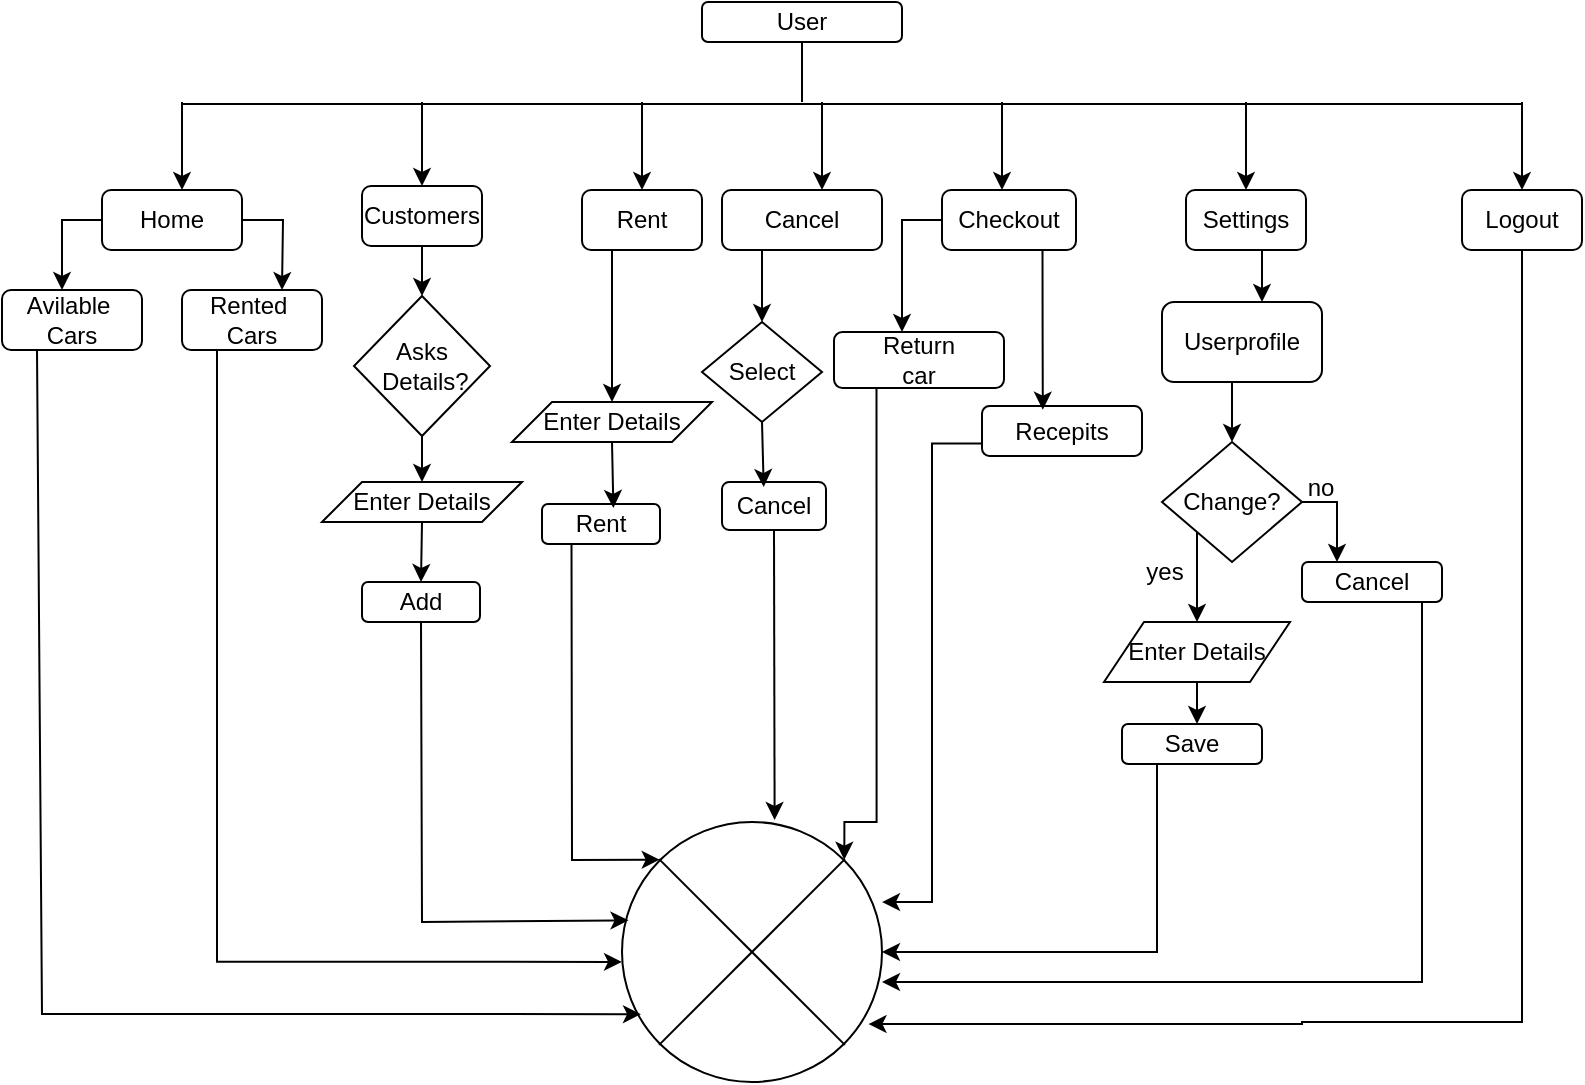 <mxfile version="24.6.1" type="device">
  <diagram name="Page-1" id="YfhC3aAU8hFCk134qScV">
    <mxGraphModel dx="1036" dy="654" grid="1" gridSize="10" guides="0" tooltips="1" connect="1" arrows="1" fold="1" page="1" pageScale="1" pageWidth="850" pageHeight="1100" math="0" shadow="0">
      <root>
        <mxCell id="0" />
        <mxCell id="1" parent="0" />
        <mxCell id="0Bg8aMV11_mrUMnLAY73-1" value="" style="endArrow=none;html=1;rounded=0;exitX=0.5;exitY=1;exitDx=0;exitDy=0;" parent="1" source="0Bg8aMV11_mrUMnLAY73-44" edge="1">
          <mxGeometry width="50" height="50" relative="1" as="geometry">
            <mxPoint x="409" y="44" as="sourcePoint" />
            <mxPoint x="410" y="80" as="targetPoint" />
          </mxGeometry>
        </mxCell>
        <mxCell id="0Bg8aMV11_mrUMnLAY73-2" value="" style="endArrow=none;html=1;rounded=0;" parent="1" edge="1">
          <mxGeometry width="50" height="50" relative="1" as="geometry">
            <mxPoint x="100" y="81" as="sourcePoint" />
            <mxPoint x="770" y="81" as="targetPoint" />
          </mxGeometry>
        </mxCell>
        <mxCell id="0Bg8aMV11_mrUMnLAY73-3" value="" style="endArrow=classic;html=1;rounded=0;" parent="1" edge="1">
          <mxGeometry width="50" height="50" relative="1" as="geometry">
            <mxPoint x="100" y="80" as="sourcePoint" />
            <mxPoint x="100" y="124" as="targetPoint" />
          </mxGeometry>
        </mxCell>
        <mxCell id="0Bg8aMV11_mrUMnLAY73-4" value="" style="endArrow=classic;html=1;rounded=0;entryX=0.5;entryY=0;entryDx=0;entryDy=0;" parent="1" target="IUoQ0lPVwJkgXa7_uXad-14" edge="1">
          <mxGeometry width="50" height="50" relative="1" as="geometry">
            <mxPoint x="220" y="80" as="sourcePoint" />
            <mxPoint x="221" y="124" as="targetPoint" />
            <Array as="points" />
          </mxGeometry>
        </mxCell>
        <mxCell id="0Bg8aMV11_mrUMnLAY73-5" value="" style="endArrow=classic;html=1;rounded=0;" parent="1" edge="1">
          <mxGeometry width="50" height="50" relative="1" as="geometry">
            <mxPoint x="420" y="80" as="sourcePoint" />
            <mxPoint x="420" y="124" as="targetPoint" />
          </mxGeometry>
        </mxCell>
        <mxCell id="0Bg8aMV11_mrUMnLAY73-6" value="" style="endArrow=classic;html=1;rounded=0;" parent="1" edge="1">
          <mxGeometry width="50" height="50" relative="1" as="geometry">
            <mxPoint x="510" y="80" as="sourcePoint" />
            <mxPoint x="510" y="124" as="targetPoint" />
          </mxGeometry>
        </mxCell>
        <mxCell id="0Bg8aMV11_mrUMnLAY73-7" value="" style="endArrow=classic;html=1;rounded=0;" parent="1" edge="1">
          <mxGeometry width="50" height="50" relative="1" as="geometry">
            <mxPoint x="632" y="80" as="sourcePoint" />
            <mxPoint x="632" y="124" as="targetPoint" />
          </mxGeometry>
        </mxCell>
        <mxCell id="0Bg8aMV11_mrUMnLAY73-8" style="edgeStyle=orthogonalEdgeStyle;rounded=0;orthogonalLoop=1;jettySize=auto;html=1;exitX=1;exitY=0.5;exitDx=0;exitDy=0;" parent="1" source="0Bg8aMV11_mrUMnLAY73-9" edge="1">
          <mxGeometry relative="1" as="geometry">
            <mxPoint x="150" y="174" as="targetPoint" />
          </mxGeometry>
        </mxCell>
        <mxCell id="0Bg8aMV11_mrUMnLAY73-9" value="Home" style="rounded=1;whiteSpace=wrap;html=1;" parent="1" vertex="1">
          <mxGeometry x="60" y="124" width="70" height="30" as="geometry" />
        </mxCell>
        <mxCell id="0Bg8aMV11_mrUMnLAY73-10" value="Rent" style="rounded=1;whiteSpace=wrap;html=1;" parent="1" vertex="1">
          <mxGeometry x="300" y="124" width="60" height="30" as="geometry" />
        </mxCell>
        <mxCell id="0Bg8aMV11_mrUMnLAY73-11" value="Cancel" style="rounded=1;whiteSpace=wrap;html=1;" parent="1" vertex="1">
          <mxGeometry x="370" y="124" width="80" height="30" as="geometry" />
        </mxCell>
        <mxCell id="0Bg8aMV11_mrUMnLAY73-48" style="edgeStyle=orthogonalEdgeStyle;rounded=0;orthogonalLoop=1;jettySize=auto;html=1;exitX=0;exitY=0.5;exitDx=0;exitDy=0;" parent="1" source="0Bg8aMV11_mrUMnLAY73-13" target="0Bg8aMV11_mrUMnLAY73-47" edge="1">
          <mxGeometry relative="1" as="geometry">
            <Array as="points">
              <mxPoint x="460" y="139" />
            </Array>
          </mxGeometry>
        </mxCell>
        <mxCell id="0Bg8aMV11_mrUMnLAY73-13" value="Checkout" style="rounded=1;whiteSpace=wrap;html=1;" parent="1" vertex="1">
          <mxGeometry x="480" y="124" width="67" height="30" as="geometry" />
        </mxCell>
        <mxCell id="0Bg8aMV11_mrUMnLAY73-53" style="edgeStyle=orthogonalEdgeStyle;rounded=0;orthogonalLoop=1;jettySize=auto;html=1;exitX=0.25;exitY=1;exitDx=0;exitDy=0;" parent="1" source="0Bg8aMV11_mrUMnLAY73-14" target="0Bg8aMV11_mrUMnLAY73-52" edge="1">
          <mxGeometry relative="1" as="geometry">
            <Array as="points">
              <mxPoint x="640" y="154" />
            </Array>
          </mxGeometry>
        </mxCell>
        <mxCell id="0Bg8aMV11_mrUMnLAY73-14" value="Settings" style="rounded=1;whiteSpace=wrap;html=1;" parent="1" vertex="1">
          <mxGeometry x="602" y="124" width="60" height="30" as="geometry" />
        </mxCell>
        <mxCell id="0Bg8aMV11_mrUMnLAY73-69" style="edgeStyle=orthogonalEdgeStyle;rounded=0;orthogonalLoop=1;jettySize=auto;html=1;exitX=0.25;exitY=1;exitDx=0;exitDy=0;entryX=0;entryY=0.538;entryDx=0;entryDy=0;entryPerimeter=0;" parent="1" source="0Bg8aMV11_mrUMnLAY73-15" target="0Bg8aMV11_mrUMnLAY73-67" edge="1">
          <mxGeometry relative="1" as="geometry">
            <mxPoint x="110" y="536.41" as="targetPoint" />
          </mxGeometry>
        </mxCell>
        <mxCell id="0Bg8aMV11_mrUMnLAY73-15" value="Rented&amp;nbsp;&lt;div&gt;Cars&lt;/div&gt;" style="rounded=1;whiteSpace=wrap;html=1;" parent="1" vertex="1">
          <mxGeometry x="100" y="174" width="70" height="30" as="geometry" />
        </mxCell>
        <mxCell id="0Bg8aMV11_mrUMnLAY73-16" value="" style="endArrow=classic;html=1;rounded=0;exitX=0;exitY=0.5;exitDx=0;exitDy=0;" parent="1" source="0Bg8aMV11_mrUMnLAY73-9" edge="1">
          <mxGeometry width="50" height="50" relative="1" as="geometry">
            <mxPoint x="40" y="134" as="sourcePoint" />
            <mxPoint x="40" y="174" as="targetPoint" />
            <Array as="points">
              <mxPoint x="40" y="139" />
            </Array>
          </mxGeometry>
        </mxCell>
        <mxCell id="0Bg8aMV11_mrUMnLAY73-77" style="edgeStyle=orthogonalEdgeStyle;rounded=0;orthogonalLoop=1;jettySize=auto;html=1;exitX=0.5;exitY=1;exitDx=0;exitDy=0;entryX=0.948;entryY=0.777;entryDx=0;entryDy=0;entryPerimeter=0;" parent="1" source="0Bg8aMV11_mrUMnLAY73-24" target="0Bg8aMV11_mrUMnLAY73-67" edge="1">
          <mxGeometry relative="1" as="geometry">
            <mxPoint x="660" y="580" as="targetPoint" />
            <Array as="points">
              <mxPoint x="770" y="540" />
              <mxPoint x="660" y="540" />
            </Array>
          </mxGeometry>
        </mxCell>
        <mxCell id="0Bg8aMV11_mrUMnLAY73-24" value="Logout" style="rounded=1;whiteSpace=wrap;html=1;" parent="1" vertex="1">
          <mxGeometry x="740" y="124" width="60" height="30" as="geometry" />
        </mxCell>
        <mxCell id="0Bg8aMV11_mrUMnLAY73-25" value="" style="endArrow=classic;html=1;rounded=0;entryX=0.5;entryY=0;entryDx=0;entryDy=0;" parent="1" target="0Bg8aMV11_mrUMnLAY73-24" edge="1">
          <mxGeometry width="50" height="50" relative="1" as="geometry">
            <mxPoint x="770" y="80" as="sourcePoint" />
            <mxPoint x="777" y="124" as="targetPoint" />
          </mxGeometry>
        </mxCell>
        <mxCell id="0Bg8aMV11_mrUMnLAY73-26" value="Avilable&amp;nbsp;&lt;div&gt;Cars&lt;/div&gt;" style="rounded=1;whiteSpace=wrap;html=1;" parent="1" vertex="1">
          <mxGeometry x="10" y="174" width="70" height="30" as="geometry" />
        </mxCell>
        <mxCell id="0Bg8aMV11_mrUMnLAY73-29" value="Enter Details" style="shape=parallelogram;perimeter=parallelogramPerimeter;whiteSpace=wrap;html=1;fixedSize=1;" parent="1" vertex="1">
          <mxGeometry x="265" y="230" width="100" height="20" as="geometry" />
        </mxCell>
        <mxCell id="0Bg8aMV11_mrUMnLAY73-39" value="Rent" style="rounded=1;whiteSpace=wrap;html=1;" parent="1" vertex="1">
          <mxGeometry x="280" y="281" width="59" height="20" as="geometry" />
        </mxCell>
        <mxCell id="0Bg8aMV11_mrUMnLAY73-43" value="Select" style="rhombus;whiteSpace=wrap;html=1;" parent="1" vertex="1">
          <mxGeometry x="360" y="190" width="60" height="50" as="geometry" />
        </mxCell>
        <mxCell id="0Bg8aMV11_mrUMnLAY73-44" value="User" style="rounded=1;whiteSpace=wrap;html=1;" parent="1" vertex="1">
          <mxGeometry x="360" y="30" width="100" height="20" as="geometry" />
        </mxCell>
        <mxCell id="0Bg8aMV11_mrUMnLAY73-45" value="Cancel" style="rounded=1;whiteSpace=wrap;html=1;" parent="1" vertex="1">
          <mxGeometry x="370" y="270" width="52" height="24" as="geometry" />
        </mxCell>
        <mxCell id="0Bg8aMV11_mrUMnLAY73-47" value="Return&lt;div&gt;car&lt;/div&gt;" style="rounded=1;whiteSpace=wrap;html=1;" parent="1" vertex="1">
          <mxGeometry x="426" y="195" width="85" height="28" as="geometry" />
        </mxCell>
        <mxCell id="0Bg8aMV11_mrUMnLAY73-49" value="Recepits" style="rounded=1;whiteSpace=wrap;html=1;" parent="1" vertex="1">
          <mxGeometry x="500" y="232" width="80" height="25" as="geometry" />
        </mxCell>
        <mxCell id="0Bg8aMV11_mrUMnLAY73-51" style="edgeStyle=orthogonalEdgeStyle;rounded=0;orthogonalLoop=1;jettySize=auto;html=1;exitX=0.75;exitY=1;exitDx=0;exitDy=0;entryX=0.38;entryY=0.075;entryDx=0;entryDy=0;entryPerimeter=0;" parent="1" source="0Bg8aMV11_mrUMnLAY73-13" target="0Bg8aMV11_mrUMnLAY73-49" edge="1">
          <mxGeometry relative="1" as="geometry" />
        </mxCell>
        <mxCell id="0Bg8aMV11_mrUMnLAY73-56" style="edgeStyle=orthogonalEdgeStyle;rounded=0;orthogonalLoop=1;jettySize=auto;html=1;exitX=0.5;exitY=1;exitDx=0;exitDy=0;entryX=0.5;entryY=0;entryDx=0;entryDy=0;" parent="1" source="0Bg8aMV11_mrUMnLAY73-52" target="0Bg8aMV11_mrUMnLAY73-55" edge="1">
          <mxGeometry relative="1" as="geometry" />
        </mxCell>
        <mxCell id="0Bg8aMV11_mrUMnLAY73-52" value="&lt;div&gt;Userprofile&lt;/div&gt;" style="rounded=1;whiteSpace=wrap;html=1;" parent="1" vertex="1">
          <mxGeometry x="590" y="180" width="80" height="40" as="geometry" />
        </mxCell>
        <mxCell id="0Bg8aMV11_mrUMnLAY73-76" style="edgeStyle=orthogonalEdgeStyle;rounded=0;orthogonalLoop=1;jettySize=auto;html=1;exitX=0.5;exitY=1;exitDx=0;exitDy=0;" parent="1" source="0Bg8aMV11_mrUMnLAY73-54" target="0Bg8aMV11_mrUMnLAY73-67" edge="1">
          <mxGeometry relative="1" as="geometry">
            <mxPoint x="500" y="520" as="targetPoint" />
            <Array as="points">
              <mxPoint x="720" y="330" />
              <mxPoint x="720" y="520" />
            </Array>
          </mxGeometry>
        </mxCell>
        <mxCell id="0Bg8aMV11_mrUMnLAY73-54" value="Cancel" style="rounded=1;whiteSpace=wrap;html=1;" parent="1" vertex="1">
          <mxGeometry x="660" y="310" width="70" height="20" as="geometry" />
        </mxCell>
        <mxCell id="0Bg8aMV11_mrUMnLAY73-57" style="edgeStyle=orthogonalEdgeStyle;rounded=0;orthogonalLoop=1;jettySize=auto;html=1;exitX=1;exitY=0.5;exitDx=0;exitDy=0;entryX=0.25;entryY=0;entryDx=0;entryDy=0;" parent="1" source="0Bg8aMV11_mrUMnLAY73-55" target="0Bg8aMV11_mrUMnLAY73-54" edge="1">
          <mxGeometry relative="1" as="geometry" />
        </mxCell>
        <mxCell id="0Bg8aMV11_mrUMnLAY73-65" style="edgeStyle=orthogonalEdgeStyle;rounded=0;orthogonalLoop=1;jettySize=auto;html=1;exitX=0;exitY=1;exitDx=0;exitDy=0;entryX=0.5;entryY=0;entryDx=0;entryDy=0;" parent="1" source="0Bg8aMV11_mrUMnLAY73-55" target="0Bg8aMV11_mrUMnLAY73-60" edge="1">
          <mxGeometry relative="1" as="geometry" />
        </mxCell>
        <mxCell id="0Bg8aMV11_mrUMnLAY73-55" value="Change?" style="rhombus;whiteSpace=wrap;html=1;" parent="1" vertex="1">
          <mxGeometry x="590" y="250" width="70" height="60" as="geometry" />
        </mxCell>
        <mxCell id="0Bg8aMV11_mrUMnLAY73-64" value="" style="edgeStyle=orthogonalEdgeStyle;rounded=0;orthogonalLoop=1;jettySize=auto;html=1;" parent="1" source="0Bg8aMV11_mrUMnLAY73-60" target="0Bg8aMV11_mrUMnLAY73-63" edge="1">
          <mxGeometry relative="1" as="geometry">
            <Array as="points">
              <mxPoint x="600" y="400" />
              <mxPoint x="600" y="400" />
            </Array>
          </mxGeometry>
        </mxCell>
        <mxCell id="0Bg8aMV11_mrUMnLAY73-60" value="Enter Details" style="shape=parallelogram;perimeter=parallelogramPerimeter;whiteSpace=wrap;html=1;fixedSize=1;" parent="1" vertex="1">
          <mxGeometry x="561" y="340" width="93" height="30" as="geometry" />
        </mxCell>
        <mxCell id="0Bg8aMV11_mrUMnLAY73-61" value="yes" style="text;html=1;align=center;verticalAlign=middle;resizable=0;points=[];autosize=1;strokeColor=none;fillColor=none;" parent="1" vertex="1">
          <mxGeometry x="571" y="300" width="40" height="30" as="geometry" />
        </mxCell>
        <mxCell id="0Bg8aMV11_mrUMnLAY73-62" value="no" style="text;html=1;align=center;verticalAlign=middle;resizable=0;points=[];autosize=1;strokeColor=none;fillColor=none;" parent="1" vertex="1">
          <mxGeometry x="649" y="258" width="40" height="30" as="geometry" />
        </mxCell>
        <mxCell id="0Bg8aMV11_mrUMnLAY73-75" style="edgeStyle=orthogonalEdgeStyle;rounded=0;orthogonalLoop=1;jettySize=auto;html=1;exitX=0.25;exitY=1;exitDx=0;exitDy=0;entryX=1;entryY=0.5;entryDx=0;entryDy=0;entryPerimeter=0;" parent="1" source="0Bg8aMV11_mrUMnLAY73-63" target="0Bg8aMV11_mrUMnLAY73-67" edge="1">
          <mxGeometry relative="1" as="geometry">
            <mxPoint x="587.333" y="540" as="targetPoint" />
            <Array as="points">
              <mxPoint x="588" y="505" />
            </Array>
          </mxGeometry>
        </mxCell>
        <mxCell id="0Bg8aMV11_mrUMnLAY73-63" value="Save" style="rounded=1;whiteSpace=wrap;html=1;" parent="1" vertex="1">
          <mxGeometry x="570" y="391" width="70" height="20" as="geometry" />
        </mxCell>
        <mxCell id="0Bg8aMV11_mrUMnLAY73-67" value="" style="verticalLabelPosition=bottom;verticalAlign=top;html=1;shape=mxgraph.flowchart.or;" parent="1" vertex="1">
          <mxGeometry x="320" y="440" width="130" height="130" as="geometry" />
        </mxCell>
        <mxCell id="0Bg8aMV11_mrUMnLAY73-72" style="edgeStyle=orthogonalEdgeStyle;rounded=0;orthogonalLoop=1;jettySize=auto;html=1;exitX=0.25;exitY=1;exitDx=0;exitDy=0;entryX=0.855;entryY=0.145;entryDx=0;entryDy=0;entryPerimeter=0;" parent="1" source="0Bg8aMV11_mrUMnLAY73-47" target="0Bg8aMV11_mrUMnLAY73-67" edge="1">
          <mxGeometry relative="1" as="geometry">
            <mxPoint x="385" y="440" as="targetPoint" />
            <Array as="points">
              <mxPoint x="447" y="440" />
              <mxPoint x="431" y="440" />
            </Array>
          </mxGeometry>
        </mxCell>
        <mxCell id="0Bg8aMV11_mrUMnLAY73-73" style="edgeStyle=orthogonalEdgeStyle;rounded=0;orthogonalLoop=1;jettySize=auto;html=1;exitX=0;exitY=0.75;exitDx=0;exitDy=0;entryX=1;entryY=0.308;entryDx=0;entryDy=0;entryPerimeter=0;" parent="1" source="0Bg8aMV11_mrUMnLAY73-49" target="0Bg8aMV11_mrUMnLAY73-67" edge="1">
          <mxGeometry relative="1" as="geometry" />
        </mxCell>
        <mxCell id="87DjNHyfzLm3P86Q88Gj-1" value="" style="endArrow=classic;html=1;rounded=0;exitX=0.25;exitY=1;exitDx=0;exitDy=0;entryX=0.073;entryY=0.739;entryDx=0;entryDy=0;entryPerimeter=0;" parent="1" source="0Bg8aMV11_mrUMnLAY73-26" target="0Bg8aMV11_mrUMnLAY73-67" edge="1">
          <mxGeometry width="50" height="50" relative="1" as="geometry">
            <mxPoint x="40" y="280" as="sourcePoint" />
            <mxPoint x="27" y="540" as="targetPoint" />
            <Array as="points">
              <mxPoint x="30" y="536" />
            </Array>
          </mxGeometry>
        </mxCell>
        <mxCell id="IUoQ0lPVwJkgXa7_uXad-4" value="" style="endArrow=classic;html=1;rounded=0;entryX=0.5;entryY=0;entryDx=0;entryDy=0;exitX=0.25;exitY=1;exitDx=0;exitDy=0;" parent="1" source="0Bg8aMV11_mrUMnLAY73-11" target="0Bg8aMV11_mrUMnLAY73-43" edge="1">
          <mxGeometry width="50" height="50" relative="1" as="geometry">
            <mxPoint x="320" y="210" as="sourcePoint" />
            <mxPoint x="370" y="160" as="targetPoint" />
          </mxGeometry>
        </mxCell>
        <mxCell id="IUoQ0lPVwJkgXa7_uXad-5" value="" style="endArrow=classic;html=1;rounded=0;exitX=0.5;exitY=1;exitDx=0;exitDy=0;entryX=0.587;entryY=-0.008;entryDx=0;entryDy=0;entryPerimeter=0;" parent="1" source="0Bg8aMV11_mrUMnLAY73-45" target="0Bg8aMV11_mrUMnLAY73-67" edge="1">
          <mxGeometry width="50" height="50" relative="1" as="geometry">
            <mxPoint x="260" y="320" as="sourcePoint" />
            <mxPoint x="310" y="270" as="targetPoint" />
          </mxGeometry>
        </mxCell>
        <mxCell id="IUoQ0lPVwJkgXa7_uXad-6" value="" style="endArrow=classic;html=1;rounded=0;exitX=0.5;exitY=1;exitDx=0;exitDy=0;entryX=0.401;entryY=0.105;entryDx=0;entryDy=0;entryPerimeter=0;" parent="1" source="0Bg8aMV11_mrUMnLAY73-43" target="0Bg8aMV11_mrUMnLAY73-45" edge="1">
          <mxGeometry width="50" height="50" relative="1" as="geometry">
            <mxPoint x="270" y="330" as="sourcePoint" />
            <mxPoint x="330" y="320" as="targetPoint" />
          </mxGeometry>
        </mxCell>
        <mxCell id="IUoQ0lPVwJkgXa7_uXad-13" value="" style="endArrow=classic;html=1;rounded=0;entryX=0.5;entryY=0;entryDx=0;entryDy=0;" parent="1" target="0Bg8aMV11_mrUMnLAY73-10" edge="1">
          <mxGeometry width="50" height="50" relative="1" as="geometry">
            <mxPoint x="330" y="80" as="sourcePoint" />
            <mxPoint x="230" y="120" as="targetPoint" />
            <Array as="points" />
          </mxGeometry>
        </mxCell>
        <mxCell id="IUoQ0lPVwJkgXa7_uXad-16" value="" style="edgeStyle=orthogonalEdgeStyle;rounded=0;orthogonalLoop=1;jettySize=auto;html=1;entryX=0.5;entryY=0;entryDx=0;entryDy=0;" parent="1" source="IUoQ0lPVwJkgXa7_uXad-14" target="IUoQ0lPVwJkgXa7_uXad-19" edge="1">
          <mxGeometry relative="1" as="geometry">
            <mxPoint x="220" y="198" as="targetPoint" />
          </mxGeometry>
        </mxCell>
        <mxCell id="IUoQ0lPVwJkgXa7_uXad-14" value="Customers" style="rounded=1;whiteSpace=wrap;html=1;" parent="1" vertex="1">
          <mxGeometry x="190" y="122" width="60" height="30" as="geometry" />
        </mxCell>
        <mxCell id="IUoQ0lPVwJkgXa7_uXad-19" value="Asks&lt;div&gt;&amp;nbsp;Details?&lt;/div&gt;" style="rhombus;whiteSpace=wrap;html=1;" parent="1" vertex="1">
          <mxGeometry x="186" y="177" width="68" height="70" as="geometry" />
        </mxCell>
        <mxCell id="IUoQ0lPVwJkgXa7_uXad-20" value="Enter Details" style="shape=parallelogram;perimeter=parallelogramPerimeter;whiteSpace=wrap;html=1;fixedSize=1;" parent="1" vertex="1">
          <mxGeometry x="170" y="270" width="100" height="20" as="geometry" />
        </mxCell>
        <mxCell id="IUoQ0lPVwJkgXa7_uXad-21" value="" style="endArrow=classic;html=1;rounded=0;exitX=0.5;exitY=1;exitDx=0;exitDy=0;entryX=0.5;entryY=0;entryDx=0;entryDy=0;" parent="1" source="IUoQ0lPVwJkgXa7_uXad-19" target="IUoQ0lPVwJkgXa7_uXad-20" edge="1">
          <mxGeometry width="50" height="50" relative="1" as="geometry">
            <mxPoint x="110" y="290" as="sourcePoint" />
            <mxPoint x="160" y="240" as="targetPoint" />
          </mxGeometry>
        </mxCell>
        <mxCell id="IUoQ0lPVwJkgXa7_uXad-22" value="Add" style="rounded=1;whiteSpace=wrap;html=1;" parent="1" vertex="1">
          <mxGeometry x="190" y="320" width="59" height="20" as="geometry" />
        </mxCell>
        <mxCell id="IUoQ0lPVwJkgXa7_uXad-23" value="" style="endArrow=classic;html=1;rounded=0;exitX=0.5;exitY=1;exitDx=0;exitDy=0;entryX=0.5;entryY=0;entryDx=0;entryDy=0;" parent="1" source="IUoQ0lPVwJkgXa7_uXad-20" target="IUoQ0lPVwJkgXa7_uXad-22" edge="1">
          <mxGeometry width="50" height="50" relative="1" as="geometry">
            <mxPoint x="310" y="270" as="sourcePoint" />
            <mxPoint x="360" y="220" as="targetPoint" />
          </mxGeometry>
        </mxCell>
        <mxCell id="IUoQ0lPVwJkgXa7_uXad-25" value="" style="endArrow=classic;html=1;rounded=0;entryX=0.025;entryY=0.378;entryDx=0;entryDy=0;entryPerimeter=0;exitX=0.5;exitY=1;exitDx=0;exitDy=0;" parent="1" source="IUoQ0lPVwJkgXa7_uXad-22" target="0Bg8aMV11_mrUMnLAY73-67" edge="1">
          <mxGeometry width="50" height="50" relative="1" as="geometry">
            <mxPoint x="150" y="440" as="sourcePoint" />
            <mxPoint x="200" y="390" as="targetPoint" />
            <Array as="points">
              <mxPoint x="220" y="490" />
            </Array>
          </mxGeometry>
        </mxCell>
        <mxCell id="IUoQ0lPVwJkgXa7_uXad-27" value="" style="endArrow=classic;html=1;rounded=0;exitX=0.25;exitY=1;exitDx=0;exitDy=0;entryX=0.145;entryY=0.145;entryDx=0;entryDy=0;entryPerimeter=0;" parent="1" source="0Bg8aMV11_mrUMnLAY73-39" target="0Bg8aMV11_mrUMnLAY73-67" edge="1">
          <mxGeometry width="50" height="50" relative="1" as="geometry">
            <mxPoint x="320" y="380" as="sourcePoint" />
            <mxPoint x="370" y="330" as="targetPoint" />
            <Array as="points">
              <mxPoint x="295" y="459" />
            </Array>
          </mxGeometry>
        </mxCell>
        <mxCell id="IUoQ0lPVwJkgXa7_uXad-29" value="" style="endArrow=classic;html=1;rounded=0;exitX=0.25;exitY=1;exitDx=0;exitDy=0;entryX=0.5;entryY=0;entryDx=0;entryDy=0;" parent="1" source="0Bg8aMV11_mrUMnLAY73-10" target="0Bg8aMV11_mrUMnLAY73-29" edge="1">
          <mxGeometry width="50" height="50" relative="1" as="geometry">
            <mxPoint x="270" y="70" as="sourcePoint" />
            <mxPoint x="320" y="20" as="targetPoint" />
          </mxGeometry>
        </mxCell>
        <mxCell id="IUoQ0lPVwJkgXa7_uXad-30" value="" style="endArrow=classic;html=1;rounded=0;exitX=0.5;exitY=1;exitDx=0;exitDy=0;entryX=0.605;entryY=0.098;entryDx=0;entryDy=0;entryPerimeter=0;" parent="1" source="0Bg8aMV11_mrUMnLAY73-29" target="0Bg8aMV11_mrUMnLAY73-39" edge="1">
          <mxGeometry width="50" height="50" relative="1" as="geometry">
            <mxPoint x="350" y="440" as="sourcePoint" />
            <mxPoint x="400" y="390" as="targetPoint" />
          </mxGeometry>
        </mxCell>
      </root>
    </mxGraphModel>
  </diagram>
</mxfile>
